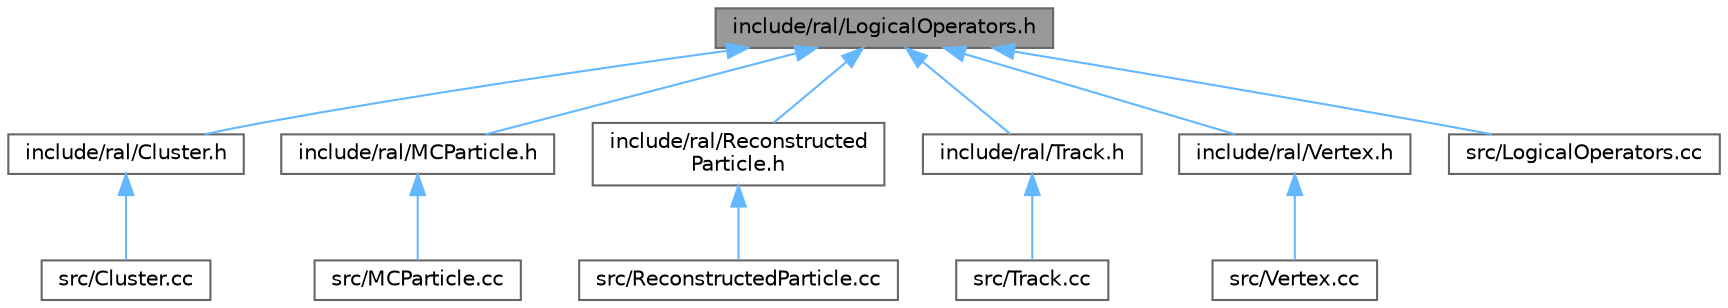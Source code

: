 digraph "include/ral/LogicalOperators.h"
{
 // LATEX_PDF_SIZE
  bgcolor="transparent";
  edge [fontname=Helvetica,fontsize=10,labelfontname=Helvetica,labelfontsize=10];
  node [fontname=Helvetica,fontsize=10,shape=box,height=0.2,width=0.4];
  Node1 [id="Node000001",label="include/ral/LogicalOperators.h",height=0.2,width=0.4,color="gray40", fillcolor="grey60", style="filled", fontcolor="black",tooltip=" "];
  Node1 -> Node2 [id="edge1_Node000001_Node000002",dir="back",color="steelblue1",style="solid",tooltip=" "];
  Node2 [id="Node000002",label="include/ral/Cluster.h",height=0.2,width=0.4,color="grey40", fillcolor="white", style="filled",URL="$Cluster_8h.html",tooltip=" "];
  Node2 -> Node3 [id="edge2_Node000002_Node000003",dir="back",color="steelblue1",style="solid",tooltip=" "];
  Node3 [id="Node000003",label="src/Cluster.cc",height=0.2,width=0.4,color="grey40", fillcolor="white", style="filled",URL="$Cluster_8cc.html",tooltip=" "];
  Node1 -> Node4 [id="edge3_Node000001_Node000004",dir="back",color="steelblue1",style="solid",tooltip=" "];
  Node4 [id="Node000004",label="include/ral/MCParticle.h",height=0.2,width=0.4,color="grey40", fillcolor="white", style="filled",URL="$MCParticle_8h.html",tooltip=" "];
  Node4 -> Node5 [id="edge4_Node000004_Node000005",dir="back",color="steelblue1",style="solid",tooltip=" "];
  Node5 [id="Node000005",label="src/MCParticle.cc",height=0.2,width=0.4,color="grey40", fillcolor="white", style="filled",URL="$MCParticle_8cc.html",tooltip=" "];
  Node1 -> Node6 [id="edge5_Node000001_Node000006",dir="back",color="steelblue1",style="solid",tooltip=" "];
  Node6 [id="Node000006",label="include/ral/Reconstructed\lParticle.h",height=0.2,width=0.4,color="grey40", fillcolor="white", style="filled",URL="$ReconstructedParticle_8h.html",tooltip=" "];
  Node6 -> Node7 [id="edge6_Node000006_Node000007",dir="back",color="steelblue1",style="solid",tooltip=" "];
  Node7 [id="Node000007",label="src/ReconstructedParticle.cc",height=0.2,width=0.4,color="grey40", fillcolor="white", style="filled",URL="$ReconstructedParticle_8cc.html",tooltip=" "];
  Node1 -> Node8 [id="edge7_Node000001_Node000008",dir="back",color="steelblue1",style="solid",tooltip=" "];
  Node8 [id="Node000008",label="include/ral/Track.h",height=0.2,width=0.4,color="grey40", fillcolor="white", style="filled",URL="$Track_8h.html",tooltip=" "];
  Node8 -> Node9 [id="edge8_Node000008_Node000009",dir="back",color="steelblue1",style="solid",tooltip=" "];
  Node9 [id="Node000009",label="src/Track.cc",height=0.2,width=0.4,color="grey40", fillcolor="white", style="filled",URL="$Track_8cc.html",tooltip=" "];
  Node1 -> Node10 [id="edge9_Node000001_Node000010",dir="back",color="steelblue1",style="solid",tooltip=" "];
  Node10 [id="Node000010",label="include/ral/Vertex.h",height=0.2,width=0.4,color="grey40", fillcolor="white", style="filled",URL="$Vertex_8h.html",tooltip=" "];
  Node10 -> Node11 [id="edge10_Node000010_Node000011",dir="back",color="steelblue1",style="solid",tooltip=" "];
  Node11 [id="Node000011",label="src/Vertex.cc",height=0.2,width=0.4,color="grey40", fillcolor="white", style="filled",URL="$Vertex_8cc.html",tooltip=" "];
  Node1 -> Node12 [id="edge11_Node000001_Node000012",dir="back",color="steelblue1",style="solid",tooltip=" "];
  Node12 [id="Node000012",label="src/LogicalOperators.cc",height=0.2,width=0.4,color="grey40", fillcolor="white", style="filled",URL="$LogicalOperators_8cc.html",tooltip=" "];
}
